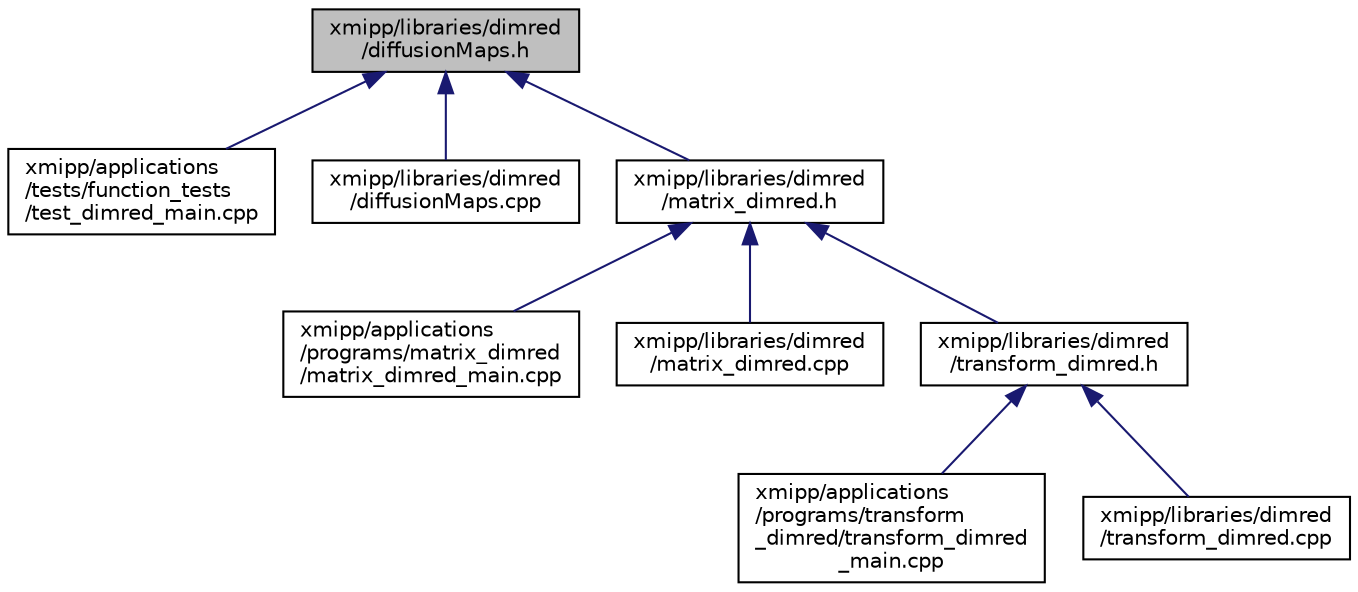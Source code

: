digraph "xmipp/libraries/dimred/diffusionMaps.h"
{
  edge [fontname="Helvetica",fontsize="10",labelfontname="Helvetica",labelfontsize="10"];
  node [fontname="Helvetica",fontsize="10",shape=record];
  Node20 [label="xmipp/libraries/dimred\l/diffusionMaps.h",height=0.2,width=0.4,color="black", fillcolor="grey75", style="filled", fontcolor="black"];
  Node20 -> Node21 [dir="back",color="midnightblue",fontsize="10",style="solid",fontname="Helvetica"];
  Node21 [label="xmipp/applications\l/tests/function_tests\l/test_dimred_main.cpp",height=0.2,width=0.4,color="black", fillcolor="white", style="filled",URL="$test__dimred__main_8cpp.html"];
  Node20 -> Node22 [dir="back",color="midnightblue",fontsize="10",style="solid",fontname="Helvetica"];
  Node22 [label="xmipp/libraries/dimred\l/diffusionMaps.cpp",height=0.2,width=0.4,color="black", fillcolor="white", style="filled",URL="$diffusionMaps_8cpp.html"];
  Node20 -> Node23 [dir="back",color="midnightblue",fontsize="10",style="solid",fontname="Helvetica"];
  Node23 [label="xmipp/libraries/dimred\l/matrix_dimred.h",height=0.2,width=0.4,color="black", fillcolor="white", style="filled",URL="$matrix__dimred_8h.html"];
  Node23 -> Node24 [dir="back",color="midnightblue",fontsize="10",style="solid",fontname="Helvetica"];
  Node24 [label="xmipp/applications\l/programs/matrix_dimred\l/matrix_dimred_main.cpp",height=0.2,width=0.4,color="black", fillcolor="white", style="filled",URL="$matrix__dimred__main_8cpp.html"];
  Node23 -> Node25 [dir="back",color="midnightblue",fontsize="10",style="solid",fontname="Helvetica"];
  Node25 [label="xmipp/libraries/dimred\l/matrix_dimred.cpp",height=0.2,width=0.4,color="black", fillcolor="white", style="filled",URL="$matrix__dimred_8cpp.html"];
  Node23 -> Node26 [dir="back",color="midnightblue",fontsize="10",style="solid",fontname="Helvetica"];
  Node26 [label="xmipp/libraries/dimred\l/transform_dimred.h",height=0.2,width=0.4,color="black", fillcolor="white", style="filled",URL="$transform__dimred_8h.html"];
  Node26 -> Node27 [dir="back",color="midnightblue",fontsize="10",style="solid",fontname="Helvetica"];
  Node27 [label="xmipp/applications\l/programs/transform\l_dimred/transform_dimred\l_main.cpp",height=0.2,width=0.4,color="black", fillcolor="white", style="filled",URL="$transform__dimred__main_8cpp.html"];
  Node26 -> Node28 [dir="back",color="midnightblue",fontsize="10",style="solid",fontname="Helvetica"];
  Node28 [label="xmipp/libraries/dimred\l/transform_dimred.cpp",height=0.2,width=0.4,color="black", fillcolor="white", style="filled",URL="$transform__dimred_8cpp.html"];
}
